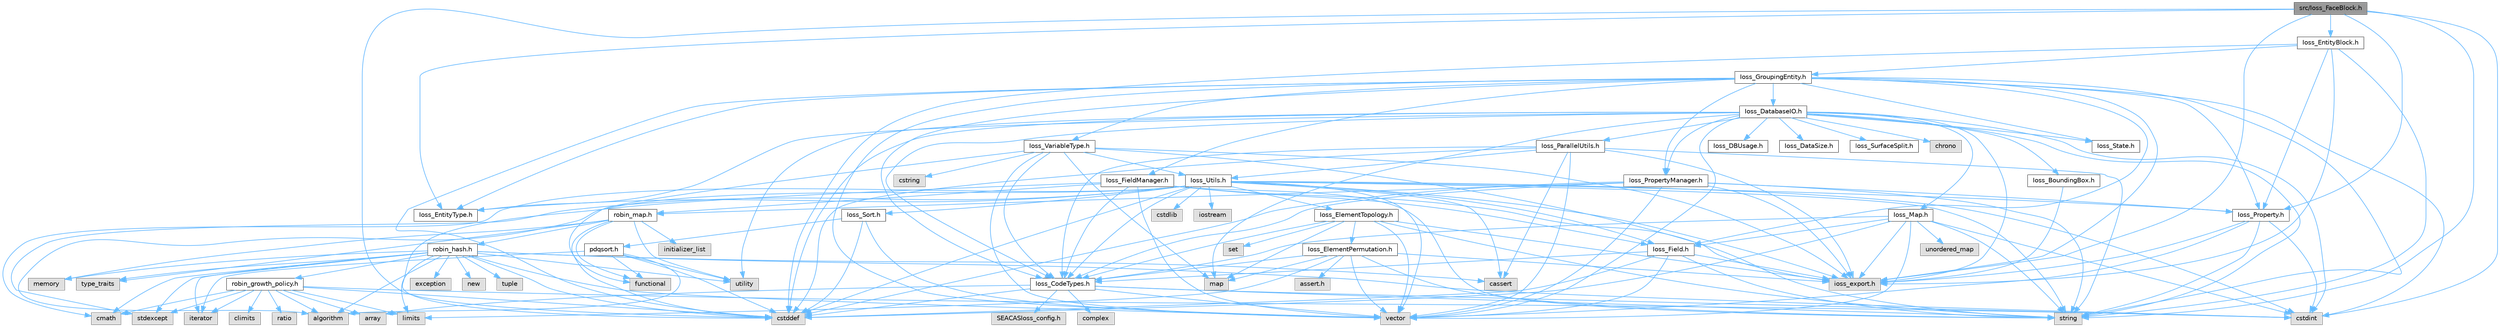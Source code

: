 digraph "src/Ioss_FaceBlock.h"
{
 // INTERACTIVE_SVG=YES
 // LATEX_PDF_SIZE
  bgcolor="transparent";
  edge [fontname=Helvetica,fontsize=10,labelfontname=Helvetica,labelfontsize=10];
  node [fontname=Helvetica,fontsize=10,shape=box,height=0.2,width=0.4];
  Node1 [id="Node000001",label="src/Ioss_FaceBlock.h",height=0.2,width=0.4,color="gray40", fillcolor="grey60", style="filled", fontcolor="black",tooltip=" "];
  Node1 -> Node2 [id="edge1_Node000001_Node000002",color="steelblue1",style="solid",tooltip=" "];
  Node2 [id="Node000002",label="ioss_export.h",height=0.2,width=0.4,color="grey60", fillcolor="#E0E0E0", style="filled",tooltip=" "];
  Node1 -> Node3 [id="edge2_Node000001_Node000003",color="steelblue1",style="solid",tooltip=" "];
  Node3 [id="Node000003",label="Ioss_EntityType.h",height=0.2,width=0.4,color="grey40", fillcolor="white", style="filled",URL="$Ioss__EntityType_8h.html",tooltip=" "];
  Node1 -> Node4 [id="edge3_Node000001_Node000004",color="steelblue1",style="solid",tooltip=" "];
  Node4 [id="Node000004",label="Ioss_EntityBlock.h",height=0.2,width=0.4,color="grey40", fillcolor="white", style="filled",URL="$Ioss__EntityBlock_8h.html",tooltip=" "];
  Node4 -> Node2 [id="edge4_Node000004_Node000002",color="steelblue1",style="solid",tooltip=" "];
  Node4 -> Node5 [id="edge5_Node000004_Node000005",color="steelblue1",style="solid",tooltip=" "];
  Node5 [id="Node000005",label="Ioss_GroupingEntity.h",height=0.2,width=0.4,color="grey40", fillcolor="white", style="filled",URL="$Ioss__GroupingEntity_8h.html",tooltip=" "];
  Node5 -> Node2 [id="edge6_Node000005_Node000002",color="steelblue1",style="solid",tooltip=" "];
  Node5 -> Node6 [id="edge7_Node000005_Node000006",color="steelblue1",style="solid",tooltip=" "];
  Node6 [id="Node000006",label="Ioss_CodeTypes.h",height=0.2,width=0.4,color="grey40", fillcolor="white", style="filled",URL="$Ioss__CodeTypes_8h.html",tooltip=" "];
  Node6 -> Node7 [id="edge8_Node000006_Node000007",color="steelblue1",style="solid",tooltip=" "];
  Node7 [id="Node000007",label="array",height=0.2,width=0.4,color="grey60", fillcolor="#E0E0E0", style="filled",tooltip=" "];
  Node6 -> Node8 [id="edge9_Node000006_Node000008",color="steelblue1",style="solid",tooltip=" "];
  Node8 [id="Node000008",label="cstddef",height=0.2,width=0.4,color="grey60", fillcolor="#E0E0E0", style="filled",tooltip=" "];
  Node6 -> Node9 [id="edge10_Node000006_Node000009",color="steelblue1",style="solid",tooltip=" "];
  Node9 [id="Node000009",label="cstdint",height=0.2,width=0.4,color="grey60", fillcolor="#E0E0E0", style="filled",tooltip=" "];
  Node6 -> Node10 [id="edge11_Node000006_Node000010",color="steelblue1",style="solid",tooltip=" "];
  Node10 [id="Node000010",label="string",height=0.2,width=0.4,color="grey60", fillcolor="#E0E0E0", style="filled",tooltip=" "];
  Node6 -> Node11 [id="edge12_Node000006_Node000011",color="steelblue1",style="solid",tooltip=" "];
  Node11 [id="Node000011",label="vector",height=0.2,width=0.4,color="grey60", fillcolor="#E0E0E0", style="filled",tooltip=" "];
  Node6 -> Node12 [id="edge13_Node000006_Node000012",color="steelblue1",style="solid",tooltip=" "];
  Node12 [id="Node000012",label="SEACASIoss_config.h",height=0.2,width=0.4,color="grey60", fillcolor="#E0E0E0", style="filled",tooltip=" "];
  Node6 -> Node13 [id="edge14_Node000006_Node000013",color="steelblue1",style="solid",tooltip=" "];
  Node13 [id="Node000013",label="complex",height=0.2,width=0.4,color="grey60", fillcolor="#E0E0E0", style="filled",tooltip=" "];
  Node5 -> Node14 [id="edge15_Node000005_Node000014",color="steelblue1",style="solid",tooltip=" "];
  Node14 [id="Node000014",label="Ioss_DatabaseIO.h",height=0.2,width=0.4,color="grey40", fillcolor="white", style="filled",URL="$Ioss__DatabaseIO_8h.html",tooltip=" "];
  Node14 -> Node2 [id="edge16_Node000014_Node000002",color="steelblue1",style="solid",tooltip=" "];
  Node14 -> Node15 [id="edge17_Node000014_Node000015",color="steelblue1",style="solid",tooltip=" "];
  Node15 [id="Node000015",label="Ioss_BoundingBox.h",height=0.2,width=0.4,color="grey40", fillcolor="white", style="filled",URL="$Ioss__BoundingBox_8h.html",tooltip=" "];
  Node15 -> Node2 [id="edge18_Node000015_Node000002",color="steelblue1",style="solid",tooltip=" "];
  Node14 -> Node6 [id="edge19_Node000014_Node000006",color="steelblue1",style="solid",tooltip=" "];
  Node14 -> Node16 [id="edge20_Node000014_Node000016",color="steelblue1",style="solid",tooltip=" "];
  Node16 [id="Node000016",label="Ioss_DBUsage.h",height=0.2,width=0.4,color="grey40", fillcolor="white", style="filled",URL="$Ioss__DBUsage_8h.html",tooltip=" "];
  Node14 -> Node17 [id="edge21_Node000014_Node000017",color="steelblue1",style="solid",tooltip=" "];
  Node17 [id="Node000017",label="Ioss_DataSize.h",height=0.2,width=0.4,color="grey40", fillcolor="white", style="filled",URL="$Ioss__DataSize_8h.html",tooltip=" "];
  Node14 -> Node3 [id="edge22_Node000014_Node000003",color="steelblue1",style="solid",tooltip=" "];
  Node14 -> Node18 [id="edge23_Node000014_Node000018",color="steelblue1",style="solid",tooltip=" "];
  Node18 [id="Node000018",label="Ioss_Map.h",height=0.2,width=0.4,color="grey40", fillcolor="white", style="filled",URL="$Ioss__Map_8h.html",tooltip=" "];
  Node18 -> Node2 [id="edge24_Node000018_Node000002",color="steelblue1",style="solid",tooltip=" "];
  Node18 -> Node6 [id="edge25_Node000018_Node000006",color="steelblue1",style="solid",tooltip=" "];
  Node18 -> Node19 [id="edge26_Node000018_Node000019",color="steelblue1",style="solid",tooltip=" "];
  Node19 [id="Node000019",label="Ioss_Field.h",height=0.2,width=0.4,color="grey40", fillcolor="white", style="filled",URL="$Ioss__Field_8h.html",tooltip=" "];
  Node19 -> Node2 [id="edge27_Node000019_Node000002",color="steelblue1",style="solid",tooltip=" "];
  Node19 -> Node6 [id="edge28_Node000019_Node000006",color="steelblue1",style="solid",tooltip=" "];
  Node19 -> Node8 [id="edge29_Node000019_Node000008",color="steelblue1",style="solid",tooltip=" "];
  Node19 -> Node10 [id="edge30_Node000019_Node000010",color="steelblue1",style="solid",tooltip=" "];
  Node19 -> Node11 [id="edge31_Node000019_Node000011",color="steelblue1",style="solid",tooltip=" "];
  Node18 -> Node8 [id="edge32_Node000018_Node000008",color="steelblue1",style="solid",tooltip=" "];
  Node18 -> Node9 [id="edge33_Node000018_Node000009",color="steelblue1",style="solid",tooltip=" "];
  Node18 -> Node10 [id="edge34_Node000018_Node000010",color="steelblue1",style="solid",tooltip=" "];
  Node18 -> Node11 [id="edge35_Node000018_Node000011",color="steelblue1",style="solid",tooltip=" "];
  Node18 -> Node20 [id="edge36_Node000018_Node000020",color="steelblue1",style="solid",tooltip=" "];
  Node20 [id="Node000020",label="unordered_map",height=0.2,width=0.4,color="grey60", fillcolor="#E0E0E0", style="filled",tooltip=" "];
  Node14 -> Node21 [id="edge37_Node000014_Node000021",color="steelblue1",style="solid",tooltip=" "];
  Node21 [id="Node000021",label="Ioss_ParallelUtils.h",height=0.2,width=0.4,color="grey40", fillcolor="white", style="filled",URL="$Ioss__ParallelUtils_8h.html",tooltip=" "];
  Node21 -> Node2 [id="edge38_Node000021_Node000002",color="steelblue1",style="solid",tooltip=" "];
  Node21 -> Node6 [id="edge39_Node000021_Node000006",color="steelblue1",style="solid",tooltip=" "];
  Node21 -> Node22 [id="edge40_Node000021_Node000022",color="steelblue1",style="solid",tooltip=" "];
  Node22 [id="Node000022",label="Ioss_Utils.h",height=0.2,width=0.4,color="grey40", fillcolor="white", style="filled",URL="$Ioss__Utils_8h.html",tooltip=" "];
  Node22 -> Node2 [id="edge41_Node000022_Node000002",color="steelblue1",style="solid",tooltip=" "];
  Node22 -> Node6 [id="edge42_Node000022_Node000006",color="steelblue1",style="solid",tooltip=" "];
  Node22 -> Node23 [id="edge43_Node000022_Node000023",color="steelblue1",style="solid",tooltip=" "];
  Node23 [id="Node000023",label="Ioss_ElementTopology.h",height=0.2,width=0.4,color="grey40", fillcolor="white", style="filled",URL="$Ioss__ElementTopology_8h.html",tooltip=" "];
  Node23 -> Node2 [id="edge44_Node000023_Node000002",color="steelblue1",style="solid",tooltip=" "];
  Node23 -> Node6 [id="edge45_Node000023_Node000006",color="steelblue1",style="solid",tooltip=" "];
  Node23 -> Node24 [id="edge46_Node000023_Node000024",color="steelblue1",style="solid",tooltip=" "];
  Node24 [id="Node000024",label="Ioss_ElementPermutation.h",height=0.2,width=0.4,color="grey40", fillcolor="white", style="filled",URL="$Ioss__ElementPermutation_8h.html",tooltip=" "];
  Node24 -> Node2 [id="edge47_Node000024_Node000002",color="steelblue1",style="solid",tooltip=" "];
  Node24 -> Node6 [id="edge48_Node000024_Node000006",color="steelblue1",style="solid",tooltip=" "];
  Node24 -> Node25 [id="edge49_Node000024_Node000025",color="steelblue1",style="solid",tooltip=" "];
  Node25 [id="Node000025",label="assert.h",height=0.2,width=0.4,color="grey60", fillcolor="#E0E0E0", style="filled",tooltip=" "];
  Node24 -> Node26 [id="edge50_Node000024_Node000026",color="steelblue1",style="solid",tooltip=" "];
  Node26 [id="Node000026",label="limits",height=0.2,width=0.4,color="grey60", fillcolor="#E0E0E0", style="filled",tooltip=" "];
  Node24 -> Node27 [id="edge51_Node000024_Node000027",color="steelblue1",style="solid",tooltip=" "];
  Node27 [id="Node000027",label="map",height=0.2,width=0.4,color="grey60", fillcolor="#E0E0E0", style="filled",tooltip=" "];
  Node24 -> Node10 [id="edge52_Node000024_Node000010",color="steelblue1",style="solid",tooltip=" "];
  Node24 -> Node11 [id="edge53_Node000024_Node000011",color="steelblue1",style="solid",tooltip=" "];
  Node23 -> Node27 [id="edge54_Node000023_Node000027",color="steelblue1",style="solid",tooltip=" "];
  Node23 -> Node28 [id="edge55_Node000023_Node000028",color="steelblue1",style="solid",tooltip=" "];
  Node28 [id="Node000028",label="set",height=0.2,width=0.4,color="grey60", fillcolor="#E0E0E0", style="filled",tooltip=" "];
  Node23 -> Node10 [id="edge56_Node000023_Node000010",color="steelblue1",style="solid",tooltip=" "];
  Node23 -> Node11 [id="edge57_Node000023_Node000011",color="steelblue1",style="solid",tooltip=" "];
  Node22 -> Node3 [id="edge58_Node000022_Node000003",color="steelblue1",style="solid",tooltip=" "];
  Node22 -> Node19 [id="edge59_Node000022_Node000019",color="steelblue1",style="solid",tooltip=" "];
  Node22 -> Node29 [id="edge60_Node000022_Node000029",color="steelblue1",style="solid",tooltip=" "];
  Node29 [id="Node000029",label="Ioss_Property.h",height=0.2,width=0.4,color="grey40", fillcolor="white", style="filled",URL="$Ioss__Property_8h.html",tooltip=" "];
  Node29 -> Node2 [id="edge61_Node000029_Node000002",color="steelblue1",style="solid",tooltip=" "];
  Node29 -> Node9 [id="edge62_Node000029_Node000009",color="steelblue1",style="solid",tooltip=" "];
  Node29 -> Node10 [id="edge63_Node000029_Node000010",color="steelblue1",style="solid",tooltip=" "];
  Node29 -> Node11 [id="edge64_Node000029_Node000011",color="steelblue1",style="solid",tooltip=" "];
  Node22 -> Node30 [id="edge65_Node000022_Node000030",color="steelblue1",style="solid",tooltip=" "];
  Node30 [id="Node000030",label="Ioss_Sort.h",height=0.2,width=0.4,color="grey40", fillcolor="white", style="filled",URL="$Ioss__Sort_8h.html",tooltip=" "];
  Node30 -> Node31 [id="edge66_Node000030_Node000031",color="steelblue1",style="solid",tooltip=" "];
  Node31 [id="Node000031",label="pdqsort.h",height=0.2,width=0.4,color="grey40", fillcolor="white", style="filled",URL="$pdqsort_8h.html",tooltip=" "];
  Node31 -> Node32 [id="edge67_Node000031_Node000032",color="steelblue1",style="solid",tooltip=" "];
  Node32 [id="Node000032",label="algorithm",height=0.2,width=0.4,color="grey60", fillcolor="#E0E0E0", style="filled",tooltip=" "];
  Node31 -> Node8 [id="edge68_Node000031_Node000008",color="steelblue1",style="solid",tooltip=" "];
  Node31 -> Node33 [id="edge69_Node000031_Node000033",color="steelblue1",style="solid",tooltip=" "];
  Node33 [id="Node000033",label="functional",height=0.2,width=0.4,color="grey60", fillcolor="#E0E0E0", style="filled",tooltip=" "];
  Node31 -> Node34 [id="edge70_Node000031_Node000034",color="steelblue1",style="solid",tooltip=" "];
  Node34 [id="Node000034",label="iterator",height=0.2,width=0.4,color="grey60", fillcolor="#E0E0E0", style="filled",tooltip=" "];
  Node31 -> Node35 [id="edge71_Node000031_Node000035",color="steelblue1",style="solid",tooltip=" "];
  Node35 [id="Node000035",label="utility",height=0.2,width=0.4,color="grey60", fillcolor="#E0E0E0", style="filled",tooltip=" "];
  Node30 -> Node8 [id="edge72_Node000030_Node000008",color="steelblue1",style="solid",tooltip=" "];
  Node30 -> Node11 [id="edge73_Node000030_Node000011",color="steelblue1",style="solid",tooltip=" "];
  Node22 -> Node32 [id="edge74_Node000022_Node000032",color="steelblue1",style="solid",tooltip=" "];
  Node22 -> Node36 [id="edge75_Node000022_Node000036",color="steelblue1",style="solid",tooltip=" "];
  Node36 [id="Node000036",label="cassert",height=0.2,width=0.4,color="grey60", fillcolor="#E0E0E0", style="filled",tooltip=" "];
  Node22 -> Node37 [id="edge76_Node000022_Node000037",color="steelblue1",style="solid",tooltip=" "];
  Node37 [id="Node000037",label="cmath",height=0.2,width=0.4,color="grey60", fillcolor="#E0E0E0", style="filled",tooltip=" "];
  Node22 -> Node8 [id="edge77_Node000022_Node000008",color="steelblue1",style="solid",tooltip=" "];
  Node22 -> Node9 [id="edge78_Node000022_Node000009",color="steelblue1",style="solid",tooltip=" "];
  Node22 -> Node38 [id="edge79_Node000022_Node000038",color="steelblue1",style="solid",tooltip=" "];
  Node38 [id="Node000038",label="cstdlib",height=0.2,width=0.4,color="grey60", fillcolor="#E0E0E0", style="filled",tooltip=" "];
  Node22 -> Node39 [id="edge80_Node000022_Node000039",color="steelblue1",style="solid",tooltip=" "];
  Node39 [id="Node000039",label="iostream",height=0.2,width=0.4,color="grey60", fillcolor="#E0E0E0", style="filled",tooltip=" "];
  Node22 -> Node40 [id="edge81_Node000022_Node000040",color="steelblue1",style="solid",tooltip=" "];
  Node40 [id="Node000040",label="stdexcept",height=0.2,width=0.4,color="grey60", fillcolor="#E0E0E0", style="filled",tooltip=" "];
  Node22 -> Node10 [id="edge82_Node000022_Node000010",color="steelblue1",style="solid",tooltip=" "];
  Node22 -> Node11 [id="edge83_Node000022_Node000011",color="steelblue1",style="solid",tooltip=" "];
  Node21 -> Node36 [id="edge84_Node000021_Node000036",color="steelblue1",style="solid",tooltip=" "];
  Node21 -> Node8 [id="edge85_Node000021_Node000008",color="steelblue1",style="solid",tooltip=" "];
  Node21 -> Node10 [id="edge86_Node000021_Node000010",color="steelblue1",style="solid",tooltip=" "];
  Node21 -> Node11 [id="edge87_Node000021_Node000011",color="steelblue1",style="solid",tooltip=" "];
  Node14 -> Node41 [id="edge88_Node000014_Node000041",color="steelblue1",style="solid",tooltip=" "];
  Node41 [id="Node000041",label="Ioss_PropertyManager.h",height=0.2,width=0.4,color="grey40", fillcolor="white", style="filled",URL="$Ioss__PropertyManager_8h.html",tooltip=" "];
  Node41 -> Node2 [id="edge89_Node000041_Node000002",color="steelblue1",style="solid",tooltip=" "];
  Node41 -> Node6 [id="edge90_Node000041_Node000006",color="steelblue1",style="solid",tooltip=" "];
  Node41 -> Node29 [id="edge91_Node000041_Node000029",color="steelblue1",style="solid",tooltip=" "];
  Node41 -> Node8 [id="edge92_Node000041_Node000008",color="steelblue1",style="solid",tooltip=" "];
  Node41 -> Node10 [id="edge93_Node000041_Node000010",color="steelblue1",style="solid",tooltip=" "];
  Node41 -> Node11 [id="edge94_Node000041_Node000011",color="steelblue1",style="solid",tooltip=" "];
  Node41 -> Node42 [id="edge95_Node000041_Node000042",color="steelblue1",style="solid",tooltip=" "];
  Node42 [id="Node000042",label="robin_map.h",height=0.2,width=0.4,color="grey40", fillcolor="white", style="filled",URL="$robin__map_8h.html",tooltip=" "];
  Node42 -> Node8 [id="edge96_Node000042_Node000008",color="steelblue1",style="solid",tooltip=" "];
  Node42 -> Node33 [id="edge97_Node000042_Node000033",color="steelblue1",style="solid",tooltip=" "];
  Node42 -> Node43 [id="edge98_Node000042_Node000043",color="steelblue1",style="solid",tooltip=" "];
  Node43 [id="Node000043",label="initializer_list",height=0.2,width=0.4,color="grey60", fillcolor="#E0E0E0", style="filled",tooltip=" "];
  Node42 -> Node44 [id="edge99_Node000042_Node000044",color="steelblue1",style="solid",tooltip=" "];
  Node44 [id="Node000044",label="memory",height=0.2,width=0.4,color="grey60", fillcolor="#E0E0E0", style="filled",tooltip=" "];
  Node42 -> Node45 [id="edge100_Node000042_Node000045",color="steelblue1",style="solid",tooltip=" "];
  Node45 [id="Node000045",label="type_traits",height=0.2,width=0.4,color="grey60", fillcolor="#E0E0E0", style="filled",tooltip=" "];
  Node42 -> Node35 [id="edge101_Node000042_Node000035",color="steelblue1",style="solid",tooltip=" "];
  Node42 -> Node46 [id="edge102_Node000042_Node000046",color="steelblue1",style="solid",tooltip=" "];
  Node46 [id="Node000046",label="robin_hash.h",height=0.2,width=0.4,color="grey40", fillcolor="white", style="filled",URL="$robin__hash_8h.html",tooltip=" "];
  Node46 -> Node32 [id="edge103_Node000046_Node000032",color="steelblue1",style="solid",tooltip=" "];
  Node46 -> Node36 [id="edge104_Node000046_Node000036",color="steelblue1",style="solid",tooltip=" "];
  Node46 -> Node37 [id="edge105_Node000046_Node000037",color="steelblue1",style="solid",tooltip=" "];
  Node46 -> Node8 [id="edge106_Node000046_Node000008",color="steelblue1",style="solid",tooltip=" "];
  Node46 -> Node9 [id="edge107_Node000046_Node000009",color="steelblue1",style="solid",tooltip=" "];
  Node46 -> Node47 [id="edge108_Node000046_Node000047",color="steelblue1",style="solid",tooltip=" "];
  Node47 [id="Node000047",label="exception",height=0.2,width=0.4,color="grey60", fillcolor="#E0E0E0", style="filled",tooltip=" "];
  Node46 -> Node34 [id="edge109_Node000046_Node000034",color="steelblue1",style="solid",tooltip=" "];
  Node46 -> Node26 [id="edge110_Node000046_Node000026",color="steelblue1",style="solid",tooltip=" "];
  Node46 -> Node44 [id="edge111_Node000046_Node000044",color="steelblue1",style="solid",tooltip=" "];
  Node46 -> Node48 [id="edge112_Node000046_Node000048",color="steelblue1",style="solid",tooltip=" "];
  Node48 [id="Node000048",label="new",height=0.2,width=0.4,color="grey60", fillcolor="#E0E0E0", style="filled",tooltip=" "];
  Node46 -> Node40 [id="edge113_Node000046_Node000040",color="steelblue1",style="solid",tooltip=" "];
  Node46 -> Node49 [id="edge114_Node000046_Node000049",color="steelblue1",style="solid",tooltip=" "];
  Node49 [id="Node000049",label="tuple",height=0.2,width=0.4,color="grey60", fillcolor="#E0E0E0", style="filled",tooltip=" "];
  Node46 -> Node45 [id="edge115_Node000046_Node000045",color="steelblue1",style="solid",tooltip=" "];
  Node46 -> Node35 [id="edge116_Node000046_Node000035",color="steelblue1",style="solid",tooltip=" "];
  Node46 -> Node11 [id="edge117_Node000046_Node000011",color="steelblue1",style="solid",tooltip=" "];
  Node46 -> Node50 [id="edge118_Node000046_Node000050",color="steelblue1",style="solid",tooltip=" "];
  Node50 [id="Node000050",label="robin_growth_policy.h",height=0.2,width=0.4,color="grey40", fillcolor="white", style="filled",URL="$robin__growth__policy_8h.html",tooltip=" "];
  Node50 -> Node32 [id="edge119_Node000050_Node000032",color="steelblue1",style="solid",tooltip=" "];
  Node50 -> Node7 [id="edge120_Node000050_Node000007",color="steelblue1",style="solid",tooltip=" "];
  Node50 -> Node51 [id="edge121_Node000050_Node000051",color="steelblue1",style="solid",tooltip=" "];
  Node51 [id="Node000051",label="climits",height=0.2,width=0.4,color="grey60", fillcolor="#E0E0E0", style="filled",tooltip=" "];
  Node50 -> Node37 [id="edge122_Node000050_Node000037",color="steelblue1",style="solid",tooltip=" "];
  Node50 -> Node8 [id="edge123_Node000050_Node000008",color="steelblue1",style="solid",tooltip=" "];
  Node50 -> Node9 [id="edge124_Node000050_Node000009",color="steelblue1",style="solid",tooltip=" "];
  Node50 -> Node34 [id="edge125_Node000050_Node000034",color="steelblue1",style="solid",tooltip=" "];
  Node50 -> Node26 [id="edge126_Node000050_Node000026",color="steelblue1",style="solid",tooltip=" "];
  Node50 -> Node52 [id="edge127_Node000050_Node000052",color="steelblue1",style="solid",tooltip=" "];
  Node52 [id="Node000052",label="ratio",height=0.2,width=0.4,color="grey60", fillcolor="#E0E0E0", style="filled",tooltip=" "];
  Node50 -> Node40 [id="edge128_Node000050_Node000040",color="steelblue1",style="solid",tooltip=" "];
  Node14 -> Node53 [id="edge129_Node000014_Node000053",color="steelblue1",style="solid",tooltip=" "];
  Node53 [id="Node000053",label="Ioss_State.h",height=0.2,width=0.4,color="grey40", fillcolor="white", style="filled",URL="$Ioss__State_8h.html",tooltip=" "];
  Node14 -> Node54 [id="edge130_Node000014_Node000054",color="steelblue1",style="solid",tooltip=" "];
  Node54 [id="Node000054",label="Ioss_SurfaceSplit.h",height=0.2,width=0.4,color="grey40", fillcolor="white", style="filled",URL="$Ioss__SurfaceSplit_8h.html",tooltip=" "];
  Node14 -> Node55 [id="edge131_Node000014_Node000055",color="steelblue1",style="solid",tooltip=" "];
  Node55 [id="Node000055",label="chrono",height=0.2,width=0.4,color="grey60", fillcolor="#E0E0E0", style="filled",tooltip=" "];
  Node14 -> Node8 [id="edge132_Node000014_Node000008",color="steelblue1",style="solid",tooltip=" "];
  Node14 -> Node9 [id="edge133_Node000014_Node000009",color="steelblue1",style="solid",tooltip=" "];
  Node14 -> Node27 [id="edge134_Node000014_Node000027",color="steelblue1",style="solid",tooltip=" "];
  Node14 -> Node10 [id="edge135_Node000014_Node000010",color="steelblue1",style="solid",tooltip=" "];
  Node14 -> Node35 [id="edge136_Node000014_Node000035",color="steelblue1",style="solid",tooltip=" "];
  Node14 -> Node11 [id="edge137_Node000014_Node000011",color="steelblue1",style="solid",tooltip=" "];
  Node5 -> Node3 [id="edge138_Node000005_Node000003",color="steelblue1",style="solid",tooltip=" "];
  Node5 -> Node19 [id="edge139_Node000005_Node000019",color="steelblue1",style="solid",tooltip=" "];
  Node5 -> Node56 [id="edge140_Node000005_Node000056",color="steelblue1",style="solid",tooltip=" "];
  Node56 [id="Node000056",label="Ioss_FieldManager.h",height=0.2,width=0.4,color="grey40", fillcolor="white", style="filled",URL="$Ioss__FieldManager_8h.html",tooltip=" "];
  Node56 -> Node2 [id="edge141_Node000056_Node000002",color="steelblue1",style="solid",tooltip=" "];
  Node56 -> Node6 [id="edge142_Node000056_Node000006",color="steelblue1",style="solid",tooltip=" "];
  Node56 -> Node19 [id="edge143_Node000056_Node000019",color="steelblue1",style="solid",tooltip=" "];
  Node56 -> Node8 [id="edge144_Node000056_Node000008",color="steelblue1",style="solid",tooltip=" "];
  Node56 -> Node10 [id="edge145_Node000056_Node000010",color="steelblue1",style="solid",tooltip=" "];
  Node56 -> Node11 [id="edge146_Node000056_Node000011",color="steelblue1",style="solid",tooltip=" "];
  Node56 -> Node42 [id="edge147_Node000056_Node000042",color="steelblue1",style="solid",tooltip=" "];
  Node5 -> Node29 [id="edge148_Node000005_Node000029",color="steelblue1",style="solid",tooltip=" "];
  Node5 -> Node41 [id="edge149_Node000005_Node000041",color="steelblue1",style="solid",tooltip=" "];
  Node5 -> Node53 [id="edge150_Node000005_Node000053",color="steelblue1",style="solid",tooltip=" "];
  Node5 -> Node57 [id="edge151_Node000005_Node000057",color="steelblue1",style="solid",tooltip=" "];
  Node57 [id="Node000057",label="Ioss_VariableType.h",height=0.2,width=0.4,color="grey40", fillcolor="white", style="filled",URL="$Ioss__VariableType_8h.html",tooltip=" "];
  Node57 -> Node2 [id="edge152_Node000057_Node000002",color="steelblue1",style="solid",tooltip=" "];
  Node57 -> Node6 [id="edge153_Node000057_Node000006",color="steelblue1",style="solid",tooltip=" "];
  Node57 -> Node22 [id="edge154_Node000057_Node000022",color="steelblue1",style="solid",tooltip=" "];
  Node57 -> Node58 [id="edge155_Node000057_Node000058",color="steelblue1",style="solid",tooltip=" "];
  Node58 [id="Node000058",label="cstring",height=0.2,width=0.4,color="grey60", fillcolor="#E0E0E0", style="filled",tooltip=" "];
  Node57 -> Node33 [id="edge156_Node000057_Node000033",color="steelblue1",style="solid",tooltip=" "];
  Node57 -> Node27 [id="edge157_Node000057_Node000027",color="steelblue1",style="solid",tooltip=" "];
  Node57 -> Node10 [id="edge158_Node000057_Node000010",color="steelblue1",style="solid",tooltip=" "];
  Node57 -> Node11 [id="edge159_Node000057_Node000011",color="steelblue1",style="solid",tooltip=" "];
  Node5 -> Node8 [id="edge160_Node000005_Node000008",color="steelblue1",style="solid",tooltip=" "];
  Node5 -> Node9 [id="edge161_Node000005_Node000009",color="steelblue1",style="solid",tooltip=" "];
  Node5 -> Node10 [id="edge162_Node000005_Node000010",color="steelblue1",style="solid",tooltip=" "];
  Node5 -> Node11 [id="edge163_Node000005_Node000011",color="steelblue1",style="solid",tooltip=" "];
  Node4 -> Node29 [id="edge164_Node000004_Node000029",color="steelblue1",style="solid",tooltip=" "];
  Node4 -> Node8 [id="edge165_Node000004_Node000008",color="steelblue1",style="solid",tooltip=" "];
  Node4 -> Node10 [id="edge166_Node000004_Node000010",color="steelblue1",style="solid",tooltip=" "];
  Node1 -> Node29 [id="edge167_Node000001_Node000029",color="steelblue1",style="solid",tooltip=" "];
  Node1 -> Node8 [id="edge168_Node000001_Node000008",color="steelblue1",style="solid",tooltip=" "];
  Node1 -> Node9 [id="edge169_Node000001_Node000009",color="steelblue1",style="solid",tooltip=" "];
  Node1 -> Node10 [id="edge170_Node000001_Node000010",color="steelblue1",style="solid",tooltip=" "];
}

